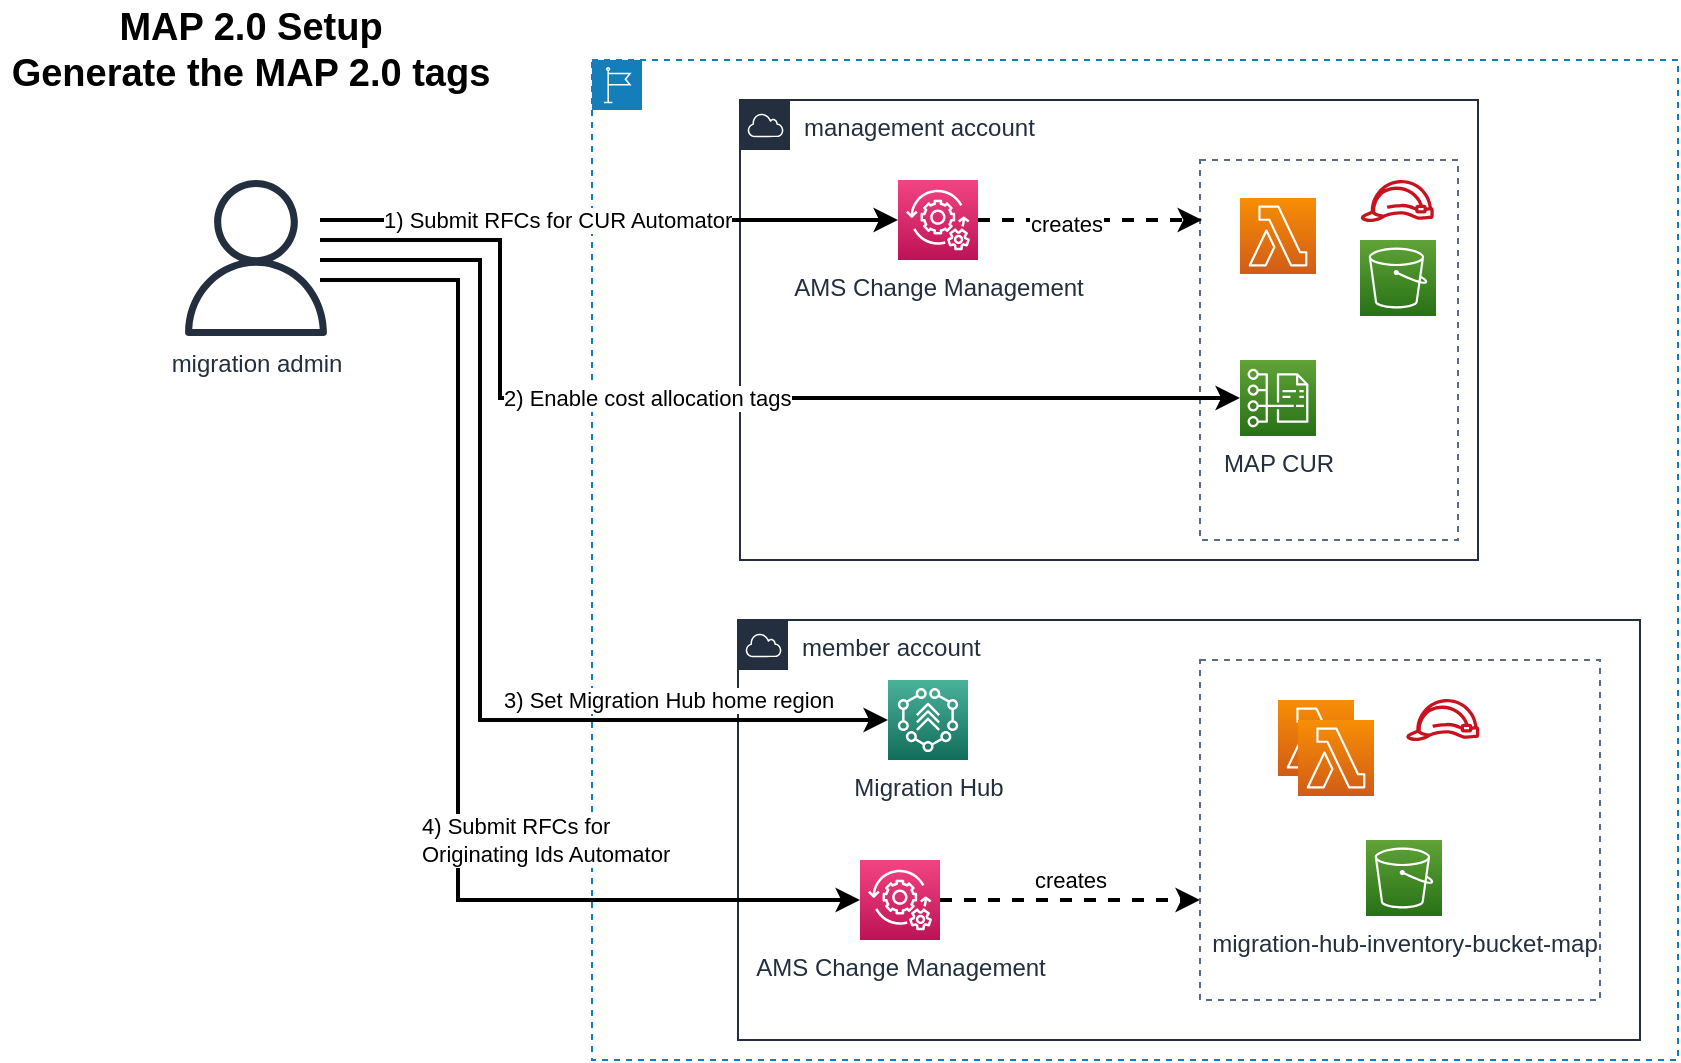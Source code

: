 <mxfile version="14.4.3" type="device" pages="5"><diagram id="8i9n-Lov4GMJ4i5Fv_P0" name="Setup CUR Automator and Originating IDs Automator"><mxGraphModel dx="1796" dy="680" grid="1" gridSize="10" guides="1" tooltips="1" connect="1" arrows="1" fold="1" page="1" pageScale="1" pageWidth="850" pageHeight="1100" math="0" shadow="0"><root><mxCell id="LMAVZqenOeCHkT2CadjI-0"/><mxCell id="LMAVZqenOeCHkT2CadjI-1" parent="LMAVZqenOeCHkT2CadjI-0"/><mxCell id="i_3H4sjWTxY-YbIcFMHV-0" value="" style="points=[[0,0],[0.25,0],[0.5,0],[0.75,0],[1,0],[1,0.25],[1,0.5],[1,0.75],[1,1],[0.75,1],[0.5,1],[0.25,1],[0,1],[0,0.75],[0,0.5],[0,0.25]];outlineConnect=0;gradientColor=none;html=1;whiteSpace=wrap;fontSize=12;fontStyle=0;shape=mxgraph.aws4.group;grIcon=mxgraph.aws4.group_region;strokeColor=#147EBA;fillColor=none;verticalAlign=top;align=left;spacingLeft=30;fontColor=#147EBA;dashed=1;" parent="LMAVZqenOeCHkT2CadjI-1" vertex="1"><mxGeometry x="277" y="60" width="543" height="500" as="geometry"/></mxCell><mxCell id="i_3H4sjWTxY-YbIcFMHV-5" value="management account" style="points=[[0,0],[0.25,0],[0.5,0],[0.75,0],[1,0],[1,0.25],[1,0.5],[1,0.75],[1,1],[0.75,1],[0.5,1],[0.25,1],[0,1],[0,0.75],[0,0.5],[0,0.25]];outlineConnect=0;gradientColor=none;html=1;whiteSpace=wrap;fontSize=12;fontStyle=0;shape=mxgraph.aws4.group;grIcon=mxgraph.aws4.group_aws_cloud;strokeColor=#232F3E;fillColor=none;verticalAlign=top;align=left;spacingLeft=30;fontColor=#232F3E;dashed=0;" parent="LMAVZqenOeCHkT2CadjI-1" vertex="1"><mxGeometry x="351" y="80" width="369" height="230" as="geometry"/></mxCell><mxCell id="i_3H4sjWTxY-YbIcFMHV-29" value="" style="fillColor=none;strokeColor=#5A6C86;dashed=1;verticalAlign=top;fontStyle=0;fontColor=#5A6C86;" parent="LMAVZqenOeCHkT2CadjI-1" vertex="1"><mxGeometry x="581" y="110" width="129" height="190" as="geometry"/></mxCell><mxCell id="i_3H4sjWTxY-YbIcFMHV-1" value="member account" style="points=[[0,0],[0.25,0],[0.5,0],[0.75,0],[1,0],[1,0.25],[1,0.5],[1,0.75],[1,1],[0.75,1],[0.5,1],[0.25,1],[0,1],[0,0.75],[0,0.5],[0,0.25]];outlineConnect=0;gradientColor=none;html=1;whiteSpace=wrap;fontSize=12;fontStyle=0;shape=mxgraph.aws4.group;grIcon=mxgraph.aws4.group_aws_cloud;strokeColor=#232F3E;fillColor=none;verticalAlign=top;align=left;spacingLeft=30;fontColor=#232F3E;dashed=0;" parent="LMAVZqenOeCHkT2CadjI-1" vertex="1"><mxGeometry x="350" y="340" width="451" height="210" as="geometry"/></mxCell><mxCell id="i_3H4sjWTxY-YbIcFMHV-6" style="edgeStyle=orthogonalEdgeStyle;rounded=0;jumpStyle=arc;orthogonalLoop=1;jettySize=auto;html=1;startArrow=none;startFill=0;endArrow=classic;endFill=1;strokeWidth=2;" parent="LMAVZqenOeCHkT2CadjI-1" target="i_3H4sjWTxY-YbIcFMHV-26" edge="1"><mxGeometry relative="1" as="geometry"><Array as="points"><mxPoint x="201" y="140"/><mxPoint x="201" y="140"/></Array><mxPoint x="141" y="140" as="sourcePoint"/></mxGeometry></mxCell><mxCell id="i_3H4sjWTxY-YbIcFMHV-7" value="1) Submit RFCs for CUR Automator" style="edgeLabel;html=1;align=left;verticalAlign=middle;resizable=0;points=[];" parent="i_3H4sjWTxY-YbIcFMHV-6" vertex="1" connectable="0"><mxGeometry x="-0.191" y="3" relative="1" as="geometry"><mxPoint x="-87" y="3" as="offset"/></mxGeometry></mxCell><mxCell id="i_3H4sjWTxY-YbIcFMHV-11" value="" style="outlineConnect=0;fontColor=#232F3E;gradientColor=#60A337;gradientDirection=north;fillColor=#277116;strokeColor=#ffffff;dashed=0;verticalLabelPosition=bottom;verticalAlign=top;align=center;html=1;fontSize=12;fontStyle=0;aspect=fixed;shape=mxgraph.aws4.resourceIcon;resIcon=mxgraph.aws4.s3;" parent="LMAVZqenOeCHkT2CadjI-1" vertex="1"><mxGeometry x="661" y="150" width="38" height="38" as="geometry"/></mxCell><mxCell id="i_3H4sjWTxY-YbIcFMHV-12" style="edgeStyle=orthogonalEdgeStyle;rounded=0;orthogonalLoop=1;jettySize=auto;html=1;dashed=1;fontSize=11;strokeWidth=2;" parent="LMAVZqenOeCHkT2CadjI-1" source="i_3H4sjWTxY-YbIcFMHV-14" target="i_3H4sjWTxY-YbIcFMHV-38" edge="1"><mxGeometry relative="1" as="geometry"><mxPoint x="571" y="390" as="targetPoint"/><Array as="points"><mxPoint x="510" y="480"/><mxPoint x="510" y="480"/></Array></mxGeometry></mxCell><mxCell id="i_3H4sjWTxY-YbIcFMHV-13" value="creates" style="edgeLabel;html=1;align=center;verticalAlign=middle;resizable=0;points=[];fontSize=11;" parent="i_3H4sjWTxY-YbIcFMHV-12" vertex="1" connectable="0"><mxGeometry x="-0.329" y="1" relative="1" as="geometry"><mxPoint x="21" y="-9" as="offset"/></mxGeometry></mxCell><mxCell id="i_3H4sjWTxY-YbIcFMHV-14" value="AMS Change Management" style="outlineConnect=0;fontColor=#232F3E;gradientColor=#F34482;gradientDirection=north;fillColor=#BC1356;strokeColor=#ffffff;dashed=0;verticalLabelPosition=bottom;verticalAlign=top;align=center;html=1;fontSize=12;fontStyle=0;aspect=fixed;shape=mxgraph.aws4.resourceIcon;resIcon=mxgraph.aws4.managed_services;" parent="LMAVZqenOeCHkT2CadjI-1" vertex="1"><mxGeometry x="411" y="460" width="40" height="40" as="geometry"/></mxCell><mxCell id="i_3H4sjWTxY-YbIcFMHV-22" style="edgeStyle=orthogonalEdgeStyle;rounded=0;jumpStyle=arc;orthogonalLoop=1;jettySize=auto;html=1;startArrow=none;startFill=0;endArrow=classic;endFill=1;strokeWidth=2;" parent="LMAVZqenOeCHkT2CadjI-1" target="i_3H4sjWTxY-YbIcFMHV-14" edge="1"><mxGeometry relative="1" as="geometry"><mxPoint x="141" y="170" as="sourcePoint"/><Array as="points"><mxPoint x="210" y="170"/><mxPoint x="210" y="480"/></Array></mxGeometry></mxCell><mxCell id="i_3H4sjWTxY-YbIcFMHV-23" value="4) Submit RFCs for&lt;br&gt;Originating Ids Automator" style="edgeLabel;html=1;align=left;verticalAlign=middle;resizable=0;points=[];fontSize=11;" parent="i_3H4sjWTxY-YbIcFMHV-22" vertex="1" connectable="0"><mxGeometry x="0.041" y="-2" relative="1" as="geometry"><mxPoint x="-18" y="47" as="offset"/></mxGeometry></mxCell><mxCell id="i_3H4sjWTxY-YbIcFMHV-25" value="MAP 2.0 Setup&lt;br&gt;Generate the MAP 2.0 tags" style="text;html=1;align=center;verticalAlign=middle;resizable=0;points=[];autosize=1;fontSize=19;fontStyle=1" parent="LMAVZqenOeCHkT2CadjI-1" vertex="1"><mxGeometry x="-19" y="30" width="250" height="50" as="geometry"/></mxCell><mxCell id="i_3H4sjWTxY-YbIcFMHV-30" style="edgeStyle=orthogonalEdgeStyle;rounded=0;orthogonalLoop=1;jettySize=auto;html=1;entryX=0.008;entryY=0.158;entryDx=0;entryDy=0;entryPerimeter=0;dashed=1;strokeWidth=2;" parent="LMAVZqenOeCHkT2CadjI-1" source="i_3H4sjWTxY-YbIcFMHV-26" target="i_3H4sjWTxY-YbIcFMHV-29" edge="1"><mxGeometry relative="1" as="geometry"/></mxCell><mxCell id="i_3H4sjWTxY-YbIcFMHV-31" value="creates" style="edgeLabel;html=1;align=center;verticalAlign=middle;resizable=0;points=[];" parent="i_3H4sjWTxY-YbIcFMHV-30" vertex="1" connectable="0"><mxGeometry x="-0.213" y="-2" relative="1" as="geometry"><mxPoint as="offset"/></mxGeometry></mxCell><mxCell id="i_3H4sjWTxY-YbIcFMHV-26" value="AMS Change Management" style="outlineConnect=0;fontColor=#232F3E;gradientColor=#F34482;gradientDirection=north;fillColor=#BC1356;strokeColor=#ffffff;dashed=0;verticalLabelPosition=bottom;verticalAlign=top;align=center;html=1;fontSize=12;fontStyle=0;aspect=fixed;shape=mxgraph.aws4.resourceIcon;resIcon=mxgraph.aws4.managed_services;" parent="LMAVZqenOeCHkT2CadjI-1" vertex="1"><mxGeometry x="430" y="120" width="40" height="40" as="geometry"/></mxCell><mxCell id="i_3H4sjWTxY-YbIcFMHV-27" value="" style="outlineConnect=0;fontColor=#232F3E;gradientColor=none;fillColor=#C7131F;strokeColor=none;dashed=0;verticalLabelPosition=bottom;verticalAlign=top;align=center;html=1;fontSize=12;fontStyle=0;aspect=fixed;pointerEvents=1;shape=mxgraph.aws4.role;" parent="LMAVZqenOeCHkT2CadjI-1" vertex="1"><mxGeometry x="661" y="120" width="37.23" height="21" as="geometry"/></mxCell><mxCell id="i_3H4sjWTxY-YbIcFMHV-28" value="" style="outlineConnect=0;fontColor=#232F3E;gradientColor=#F78E04;gradientDirection=north;fillColor=#D05C17;strokeColor=#ffffff;dashed=0;verticalLabelPosition=bottom;verticalAlign=top;align=center;html=1;fontSize=12;fontStyle=0;aspect=fixed;shape=mxgraph.aws4.resourceIcon;resIcon=mxgraph.aws4.lambda;" parent="LMAVZqenOeCHkT2CadjI-1" vertex="1"><mxGeometry x="601" y="129" width="38" height="38" as="geometry"/></mxCell><mxCell id="i_3H4sjWTxY-YbIcFMHV-32" value="MAP CUR" style="outlineConnect=0;fontColor=#232F3E;gradientColor=#60A337;gradientDirection=north;fillColor=#277116;strokeColor=#ffffff;dashed=0;verticalLabelPosition=bottom;verticalAlign=top;align=center;html=1;fontSize=12;fontStyle=0;aspect=fixed;shape=mxgraph.aws4.resourceIcon;resIcon=mxgraph.aws4.cost_and_usage_report;" parent="LMAVZqenOeCHkT2CadjI-1" vertex="1"><mxGeometry x="601" y="210" width="38" height="38" as="geometry"/></mxCell><mxCell id="i_3H4sjWTxY-YbIcFMHV-33" style="edgeStyle=orthogonalEdgeStyle;rounded=0;jumpStyle=arc;orthogonalLoop=1;jettySize=auto;html=1;startArrow=none;startFill=0;endArrow=classic;endFill=1;strokeWidth=2;" parent="LMAVZqenOeCHkT2CadjI-1" target="i_3H4sjWTxY-YbIcFMHV-32" edge="1"><mxGeometry relative="1" as="geometry"><Array as="points"><mxPoint x="231" y="150"/><mxPoint x="231" y="229"/></Array><mxPoint x="141" y="150" as="sourcePoint"/><mxPoint x="440" y="150" as="targetPoint"/></mxGeometry></mxCell><mxCell id="i_3H4sjWTxY-YbIcFMHV-34" value="2) Enable cost allocation tags" style="edgeLabel;html=1;align=left;verticalAlign=middle;resizable=0;points=[];" parent="i_3H4sjWTxY-YbIcFMHV-33" vertex="1" connectable="0"><mxGeometry x="-0.191" y="3" relative="1" as="geometry"><mxPoint x="-49" y="3" as="offset"/></mxGeometry></mxCell><mxCell id="i_3H4sjWTxY-YbIcFMHV-35" value="Migration Hub" style="outlineConnect=0;fontColor=#232F3E;gradientColor=#4AB29A;gradientDirection=north;fillColor=#116D5B;strokeColor=#ffffff;dashed=0;verticalLabelPosition=bottom;verticalAlign=top;align=center;html=1;fontSize=12;fontStyle=0;aspect=fixed;shape=mxgraph.aws4.resourceIcon;resIcon=mxgraph.aws4.migration_hub;" parent="LMAVZqenOeCHkT2CadjI-1" vertex="1"><mxGeometry x="425" y="370" width="40" height="40" as="geometry"/></mxCell><mxCell id="i_3H4sjWTxY-YbIcFMHV-36" style="edgeStyle=orthogonalEdgeStyle;rounded=0;jumpStyle=arc;orthogonalLoop=1;jettySize=auto;html=1;startArrow=none;startFill=0;endArrow=classic;endFill=1;strokeWidth=2;" parent="LMAVZqenOeCHkT2CadjI-1" target="i_3H4sjWTxY-YbIcFMHV-35" edge="1"><mxGeometry relative="1" as="geometry"><Array as="points"><mxPoint x="221" y="160"/><mxPoint x="221" y="390"/></Array><mxPoint x="141" y="160" as="sourcePoint"/><mxPoint x="611" y="239" as="targetPoint"/></mxGeometry></mxCell><mxCell id="i_3H4sjWTxY-YbIcFMHV-37" value="3) Set Migration Hub home region" style="edgeLabel;html=1;align=left;verticalAlign=middle;resizable=0;points=[];" parent="i_3H4sjWTxY-YbIcFMHV-36" vertex="1" connectable="0"><mxGeometry x="-0.191" y="3" relative="1" as="geometry"><mxPoint x="7" y="92" as="offset"/></mxGeometry></mxCell><mxCell id="i_3H4sjWTxY-YbIcFMHV-38" value="" style="fillColor=none;strokeColor=#5A6C86;dashed=1;verticalAlign=top;fontStyle=0;fontColor=#5A6C86;" parent="LMAVZqenOeCHkT2CadjI-1" vertex="1"><mxGeometry x="581" y="360" width="200" height="170" as="geometry"/></mxCell><mxCell id="i_3H4sjWTxY-YbIcFMHV-39" value="" style="outlineConnect=0;fontColor=#232F3E;gradientColor=none;fillColor=#C7131F;strokeColor=none;dashed=0;verticalLabelPosition=bottom;verticalAlign=top;align=center;html=1;fontSize=12;fontStyle=0;aspect=fixed;pointerEvents=1;shape=mxgraph.aws4.role;" parent="LMAVZqenOeCHkT2CadjI-1" vertex="1"><mxGeometry x="683.77" y="379.5" width="37.23" height="21" as="geometry"/></mxCell><mxCell id="i_3H4sjWTxY-YbIcFMHV-2" value="migration-hub-inventory-bucket-map" style="outlineConnect=0;fontColor=#232F3E;gradientColor=#60A337;gradientDirection=north;fillColor=#277116;strokeColor=#ffffff;dashed=0;verticalLabelPosition=bottom;verticalAlign=top;align=center;html=1;fontSize=12;fontStyle=0;aspect=fixed;shape=mxgraph.aws4.resourceIcon;resIcon=mxgraph.aws4.s3;" parent="LMAVZqenOeCHkT2CadjI-1" vertex="1"><mxGeometry x="664" y="450" width="38" height="38" as="geometry"/></mxCell><mxCell id="i_3H4sjWTxY-YbIcFMHV-41" value="" style="outlineConnect=0;fontColor=#232F3E;gradientColor=#F78E04;gradientDirection=north;fillColor=#D05C17;strokeColor=#ffffff;dashed=0;verticalLabelPosition=bottom;verticalAlign=top;align=center;html=1;fontSize=12;fontStyle=0;aspect=fixed;shape=mxgraph.aws4.resourceIcon;resIcon=mxgraph.aws4.lambda;" parent="LMAVZqenOeCHkT2CadjI-1" vertex="1"><mxGeometry x="620" y="380" width="38" height="38" as="geometry"/></mxCell><mxCell id="i_3H4sjWTxY-YbIcFMHV-42" value="" style="outlineConnect=0;fontColor=#232F3E;gradientColor=#F78E04;gradientDirection=north;fillColor=#D05C17;strokeColor=#ffffff;dashed=0;verticalLabelPosition=bottom;verticalAlign=top;align=center;html=1;fontSize=12;fontStyle=0;aspect=fixed;shape=mxgraph.aws4.resourceIcon;resIcon=mxgraph.aws4.lambda;" parent="LMAVZqenOeCHkT2CadjI-1" vertex="1"><mxGeometry x="630" y="390" width="38" height="38" as="geometry"/></mxCell><mxCell id="6Jb3_XdPhJJRABhLxQfu-0" value="migration admin" style="outlineConnect=0;fontColor=#232F3E;gradientColor=none;fillColor=#232F3E;strokeColor=none;dashed=0;verticalLabelPosition=bottom;verticalAlign=top;align=center;html=1;fontSize=12;fontStyle=0;aspect=fixed;pointerEvents=1;shape=mxgraph.aws4.user;" parent="LMAVZqenOeCHkT2CadjI-1" vertex="1"><mxGeometry x="70" y="120" width="78" height="78" as="geometry"/></mxCell></root></mxGraphModel></diagram><diagram name="Setup Tag Automator" id="jusxrCt5TCwnPJYXGvL5"><mxGraphModel dx="1796" dy="680" grid="1" gridSize="10" guides="1" tooltips="1" connect="1" arrows="1" fold="1" page="1" pageScale="1" pageWidth="850" pageHeight="1100" math="0" shadow="0"><root><mxCell id="WtmrxeFZ4VDZhgMuON1--0"/><mxCell id="WtmrxeFZ4VDZhgMuON1--1" parent="WtmrxeFZ4VDZhgMuON1--0"/><mxCell id="WtmrxeFZ4VDZhgMuON1--2" value="" style="points=[[0,0],[0.25,0],[0.5,0],[0.75,0],[1,0],[1,0.25],[1,0.5],[1,0.75],[1,1],[0.75,1],[0.5,1],[0.25,1],[0,1],[0,0.75],[0,0.5],[0,0.25]];outlineConnect=0;gradientColor=none;html=1;whiteSpace=wrap;fontSize=12;fontStyle=0;shape=mxgraph.aws4.group;grIcon=mxgraph.aws4.group_region;strokeColor=#147EBA;fillColor=none;verticalAlign=top;align=left;spacingLeft=30;fontColor=#147EBA;dashed=1;" parent="WtmrxeFZ4VDZhgMuON1--1" vertex="1"><mxGeometry x="277" y="60" width="543" height="500" as="geometry"/></mxCell><mxCell id="WtmrxeFZ4VDZhgMuON1--3" value="management account" style="points=[[0,0],[0.25,0],[0.5,0],[0.75,0],[1,0],[1,0.25],[1,0.5],[1,0.75],[1,1],[0.75,1],[0.5,1],[0.25,1],[0,1],[0,0.75],[0,0.5],[0,0.25]];outlineConnect=0;gradientColor=none;html=1;whiteSpace=wrap;fontSize=12;fontStyle=0;shape=mxgraph.aws4.group;grIcon=mxgraph.aws4.group_aws_cloud;strokeColor=#232F3E;fillColor=none;verticalAlign=top;align=left;spacingLeft=30;fontColor=#232F3E;dashed=0;" parent="WtmrxeFZ4VDZhgMuON1--1" vertex="1"><mxGeometry x="351" y="80" width="369" height="160" as="geometry"/></mxCell><mxCell id="WtmrxeFZ4VDZhgMuON1--5" value="member account" style="points=[[0,0],[0.25,0],[0.5,0],[0.75,0],[1,0],[1,0.25],[1,0.5],[1,0.75],[1,1],[0.75,1],[0.5,1],[0.25,1],[0,1],[0,0.75],[0,0.5],[0,0.25]];outlineConnect=0;gradientColor=none;html=1;whiteSpace=wrap;fontSize=12;fontStyle=0;shape=mxgraph.aws4.group;grIcon=mxgraph.aws4.group_aws_cloud;strokeColor=#232F3E;fillColor=none;verticalAlign=top;align=left;spacingLeft=30;fontColor=#232F3E;dashed=0;" parent="WtmrxeFZ4VDZhgMuON1--1" vertex="1"><mxGeometry x="351" y="270" width="451" height="210" as="geometry"/></mxCell><mxCell id="WtmrxeFZ4VDZhgMuON1--10" style="edgeStyle=orthogonalEdgeStyle;rounded=0;orthogonalLoop=1;jettySize=auto;html=1;dashed=1;fontSize=11;strokeWidth=2;" parent="WtmrxeFZ4VDZhgMuON1--1" source="WtmrxeFZ4VDZhgMuON1--12" target="WtmrxeFZ4VDZhgMuON1--27" edge="1"><mxGeometry relative="1" as="geometry"><mxPoint x="572" y="320" as="targetPoint"/><Array as="points"><mxPoint x="562" y="320"/><mxPoint x="562" y="320"/></Array></mxGeometry></mxCell><mxCell id="WtmrxeFZ4VDZhgMuON1--11" value="creates" style="edgeLabel;html=1;align=center;verticalAlign=middle;resizable=0;points=[];fontSize=11;" parent="WtmrxeFZ4VDZhgMuON1--10" vertex="1" connectable="0"><mxGeometry x="-0.329" y="1" relative="1" as="geometry"><mxPoint x="21" y="-9" as="offset"/></mxGeometry></mxCell><mxCell id="WtmrxeFZ4VDZhgMuON1--12" value="AMS Change Management" style="outlineConnect=0;fontColor=#232F3E;gradientColor=#F34482;gradientDirection=north;fillColor=#BC1356;strokeColor=#ffffff;dashed=0;verticalLabelPosition=bottom;verticalAlign=top;align=center;html=1;fontSize=12;fontStyle=0;aspect=fixed;shape=mxgraph.aws4.resourceIcon;resIcon=mxgraph.aws4.managed_services;" parent="WtmrxeFZ4VDZhgMuON1--1" vertex="1"><mxGeometry x="412" y="300" width="40" height="40" as="geometry"/></mxCell><mxCell id="WtmrxeFZ4VDZhgMuON1--13" style="edgeStyle=orthogonalEdgeStyle;rounded=0;jumpStyle=arc;orthogonalLoop=1;jettySize=auto;html=1;startArrow=none;startFill=0;endArrow=classic;endFill=1;strokeWidth=2;" parent="WtmrxeFZ4VDZhgMuON1--1" target="WtmrxeFZ4VDZhgMuON1--12" edge="1"><mxGeometry relative="1" as="geometry"><mxPoint x="141" y="158" as="sourcePoint"/><Array as="points"><mxPoint x="210" y="158"/><mxPoint x="210" y="320"/></Array></mxGeometry></mxCell><mxCell id="WtmrxeFZ4VDZhgMuON1--14" value="1) Submit RFCs to create&lt;br&gt;bucket and set a &lt;br&gt;ucket policy" style="edgeLabel;html=1;align=left;verticalAlign=middle;resizable=0;points=[];fontSize=11;" parent="WtmrxeFZ4VDZhgMuON1--13" vertex="1" connectable="0"><mxGeometry x="0.041" y="-2" relative="1" as="geometry"><mxPoint x="-8" y="34" as="offset"/></mxGeometry></mxCell><mxCell id="WtmrxeFZ4VDZhgMuON1--22" style="edgeStyle=orthogonalEdgeStyle;rounded=0;jumpStyle=arc;orthogonalLoop=1;jettySize=auto;html=1;startArrow=none;startFill=0;endArrow=classic;endFill=1;strokeWidth=2;dashed=1;" parent="WtmrxeFZ4VDZhgMuON1--1" source="2tcIi_GDulUnzbLRPbKz-1" target="2tcIi_GDulUnzbLRPbKz-0" edge="1"><mxGeometry relative="1" as="geometry"><mxPoint x="151" y="150" as="sourcePoint"/><mxPoint x="601" y="229" as="targetPoint"/></mxGeometry></mxCell><mxCell id="WtmrxeFZ4VDZhgMuON1--23" value="AMS Ops Creates" style="edgeLabel;html=1;align=left;verticalAlign=middle;resizable=0;points=[];" parent="WtmrxeFZ4VDZhgMuON1--22" vertex="1" connectable="0"><mxGeometry x="-0.191" y="3" relative="1" as="geometry"><mxPoint x="-30" y="-7" as="offset"/></mxGeometry></mxCell><mxCell id="WtmrxeFZ4VDZhgMuON1--24" value="Migration Hub" style="outlineConnect=0;fontColor=#232F3E;gradientColor=#4AB29A;gradientDirection=north;fillColor=#116D5B;strokeColor=#ffffff;dashed=0;verticalLabelPosition=bottom;verticalAlign=top;align=center;html=1;fontSize=12;fontStyle=0;aspect=fixed;shape=mxgraph.aws4.resourceIcon;resIcon=mxgraph.aws4.migration_hub;" parent="WtmrxeFZ4VDZhgMuON1--1" vertex="1"><mxGeometry x="412" y="410" width="40" height="40" as="geometry"/></mxCell><mxCell id="WtmrxeFZ4VDZhgMuON1--25" style="edgeStyle=orthogonalEdgeStyle;rounded=0;jumpStyle=arc;orthogonalLoop=1;jettySize=auto;html=1;startArrow=none;startFill=0;endArrow=classic;endFill=1;strokeWidth=2;" parent="WtmrxeFZ4VDZhgMuON1--1" target="WtmrxeFZ4VDZhgMuON1--29" edge="1"><mxGeometry relative="1" as="geometry"><Array as="points"><mxPoint x="190" y="170"/><mxPoint x="190" y="399"/></Array><mxPoint x="141" y="170" as="sourcePoint"/><mxPoint x="611" y="239" as="targetPoint"/></mxGeometry></mxCell><mxCell id="WtmrxeFZ4VDZhgMuON1--26" value="2) Upload the MapTaggingAutomator.zip" style="edgeLabel;html=1;align=left;verticalAlign=middle;resizable=0;points=[];" parent="WtmrxeFZ4VDZhgMuON1--25" vertex="1" connectable="0"><mxGeometry x="-0.191" y="3" relative="1" as="geometry"><mxPoint x="-13" y="13" as="offset"/></mxGeometry></mxCell><mxCell id="WtmrxeFZ4VDZhgMuON1--27" value="" style="fillColor=none;strokeColor=#5A6C86;dashed=1;verticalAlign=top;fontStyle=0;fontColor=#5A6C86;" parent="WtmrxeFZ4VDZhgMuON1--1" vertex="1"><mxGeometry x="582" y="290" width="200" height="170" as="geometry"/></mxCell><mxCell id="WtmrxeFZ4VDZhgMuON1--28" value="" style="outlineConnect=0;fontColor=#232F3E;gradientColor=none;fillColor=#C7131F;strokeColor=none;dashed=0;verticalLabelPosition=bottom;verticalAlign=top;align=center;html=1;fontSize=12;fontStyle=0;aspect=fixed;pointerEvents=1;shape=mxgraph.aws4.role;" parent="WtmrxeFZ4VDZhgMuON1--1" vertex="1"><mxGeometry x="684.77" y="309.5" width="37.23" height="21" as="geometry"/></mxCell><mxCell id="WtmrxeFZ4VDZhgMuON1--29" value="map-tagging-automator-sourcecode" style="outlineConnect=0;fontColor=#232F3E;gradientColor=#60A337;gradientDirection=north;fillColor=#277116;strokeColor=#ffffff;dashed=0;verticalLabelPosition=bottom;verticalAlign=top;align=center;html=1;fontSize=12;fontStyle=0;aspect=fixed;shape=mxgraph.aws4.resourceIcon;resIcon=mxgraph.aws4.s3;" parent="WtmrxeFZ4VDZhgMuON1--1" vertex="1"><mxGeometry x="665" y="380" width="38" height="38" as="geometry"/></mxCell><mxCell id="WtmrxeFZ4VDZhgMuON1--30" value="" style="outlineConnect=0;fontColor=#232F3E;gradientColor=#F78E04;gradientDirection=north;fillColor=#D05C17;strokeColor=#ffffff;dashed=0;verticalLabelPosition=bottom;verticalAlign=top;align=center;html=1;fontSize=12;fontStyle=0;aspect=fixed;shape=mxgraph.aws4.resourceIcon;resIcon=mxgraph.aws4.lambda;" parent="WtmrxeFZ4VDZhgMuON1--1" vertex="1"><mxGeometry x="621" y="310" width="38" height="38" as="geometry"/></mxCell><mxCell id="WtmrxeFZ4VDZhgMuON1--31" value="" style="outlineConnect=0;fontColor=#232F3E;gradientColor=#F78E04;gradientDirection=north;fillColor=#D05C17;strokeColor=#ffffff;dashed=0;verticalLabelPosition=bottom;verticalAlign=top;align=center;html=1;fontSize=12;fontStyle=0;aspect=fixed;shape=mxgraph.aws4.resourceIcon;resIcon=mxgraph.aws4.lambda;" parent="WtmrxeFZ4VDZhgMuON1--1" vertex="1"><mxGeometry x="631" y="320" width="38" height="38" as="geometry"/></mxCell><mxCell id="cqU3pB-G_BUTODCI4Cv5-0" value="MAP 2.0 Setup&lt;br&gt;Automatically apply the MAP 2.0 tags" style="text;html=1;align=center;verticalAlign=middle;resizable=0;points=[];autosize=1;fontSize=19;fontStyle=1" parent="WtmrxeFZ4VDZhgMuON1--1" vertex="1"><mxGeometry x="-69" y="30" width="350" height="50" as="geometry"/></mxCell><mxCell id="2tcIi_GDulUnzbLRPbKz-0" value="Tagging Automator&lt;br&gt;StackSet" style="outlineConnect=0;fontColor=#232F3E;gradientColor=none;fillColor=#BC1356;strokeColor=none;dashed=0;verticalLabelPosition=bottom;verticalAlign=top;align=center;html=1;fontSize=12;fontStyle=0;aspect=fixed;pointerEvents=1;shape=mxgraph.aws4.stack;" parent="WtmrxeFZ4VDZhgMuON1--1" vertex="1"><mxGeometry x="620" y="130" width="38" height="37.02" as="geometry"/></mxCell><mxCell id="2tcIi_GDulUnzbLRPbKz-1" value="AMS Change Management" style="outlineConnect=0;fontColor=#232F3E;gradientColor=#F34482;gradientDirection=north;fillColor=#BC1356;strokeColor=#ffffff;dashed=0;verticalLabelPosition=bottom;verticalAlign=top;align=center;html=1;fontSize=12;fontStyle=0;aspect=fixed;shape=mxgraph.aws4.resourceIcon;resIcon=mxgraph.aws4.managed_services;" parent="WtmrxeFZ4VDZhgMuON1--1" vertex="1"><mxGeometry x="411" y="128" width="40" height="40" as="geometry"/></mxCell><mxCell id="2tcIi_GDulUnzbLRPbKz-2" style="edgeStyle=orthogonalEdgeStyle;rounded=0;jumpStyle=arc;orthogonalLoop=1;jettySize=auto;html=1;startArrow=none;startFill=0;endArrow=classic;endFill=1;strokeWidth=2;" parent="WtmrxeFZ4VDZhgMuON1--1" target="2tcIi_GDulUnzbLRPbKz-1" edge="1"><mxGeometry relative="1" as="geometry"><Array as="points"><mxPoint x="200" y="148"/><mxPoint x="200" y="148"/></Array><mxPoint x="141" y="148" as="sourcePoint"/><mxPoint x="620.122" y="150" as="targetPoint"/></mxGeometry></mxCell><mxCell id="2tcIi_GDulUnzbLRPbKz-3" value="3) Create StackSet" style="edgeLabel;html=1;align=left;verticalAlign=middle;resizable=0;points=[];" parent="2tcIi_GDulUnzbLRPbKz-2" vertex="1" connectable="0"><mxGeometry x="-0.191" y="3" relative="1" as="geometry"><mxPoint x="-30" y="3" as="offset"/></mxGeometry></mxCell><mxCell id="rxKwzVfep2bWpIrdkh-o-0" value="migration admin" style="outlineConnect=0;fontColor=#232F3E;gradientColor=none;fillColor=#232F3E;strokeColor=none;dashed=0;verticalLabelPosition=bottom;verticalAlign=top;align=center;html=1;fontSize=12;fontStyle=0;aspect=fixed;pointerEvents=1;shape=mxgraph.aws4.user;" parent="WtmrxeFZ4VDZhgMuON1--1" vertex="1"><mxGeometry x="70" y="120" width="78" height="78" as="geometry"/></mxCell></root></mxGraphModel></diagram><diagram name="Originating IDs Automator - User Workflow" id="JjHKmt7cPuFKzHb-Tgar"><mxGraphModel dx="1796" dy="680" grid="1" gridSize="10" guides="1" tooltips="1" connect="1" arrows="1" fold="1" page="1" pageScale="1" pageWidth="850" pageHeight="1100" math="0" shadow="0"><root><mxCell id="zlY_lC2NjVpCl5eO0ivj-0"/><mxCell id="zlY_lC2NjVpCl5eO0ivj-1" parent="zlY_lC2NjVpCl5eO0ivj-0"/><mxCell id="zlY_lC2NjVpCl5eO0ivj-3" value="" style="points=[[0,0],[0.25,0],[0.5,0],[0.75,0],[1,0],[1,0.25],[1,0.5],[1,0.75],[1,1],[0.75,1],[0.5,1],[0.25,1],[0,1],[0,0.75],[0,0.5],[0,0.25]];outlineConnect=0;gradientColor=none;html=1;whiteSpace=wrap;fontSize=12;fontStyle=0;shape=mxgraph.aws4.group;grIcon=mxgraph.aws4.group_region;strokeColor=#147EBA;fillColor=none;verticalAlign=top;align=left;spacingLeft=30;fontColor=#147EBA;dashed=1;" parent="zlY_lC2NjVpCl5eO0ivj-1" vertex="1"><mxGeometry x="56" y="270" width="474" height="460" as="geometry"/></mxCell><mxCell id="zlY_lC2NjVpCl5eO0ivj-5" value="member account A" style="points=[[0,0],[0.25,0],[0.5,0],[0.75,0],[1,0],[1,0.25],[1,0.5],[1,0.75],[1,1],[0.75,1],[0.5,1],[0.25,1],[0,1],[0,0.75],[0,0.5],[0,0.25]];outlineConnect=0;gradientColor=none;html=1;whiteSpace=wrap;fontSize=12;fontStyle=0;shape=mxgraph.aws4.group;grIcon=mxgraph.aws4.group_aws_cloud;strokeColor=#232F3E;fillColor=none;verticalAlign=top;align=left;spacingLeft=30;fontColor=#232F3E;dashed=0;" parent="zlY_lC2NjVpCl5eO0ivj-1" vertex="1"><mxGeometry x="130" y="290" width="370" height="210" as="geometry"/></mxCell><mxCell id="zlY_lC2NjVpCl5eO0ivj-6" value="migration-hub-inventory-bucket-map" style="outlineConnect=0;fontColor=#232F3E;gradientColor=#60A337;gradientDirection=north;fillColor=#277116;strokeColor=#ffffff;dashed=0;verticalLabelPosition=bottom;verticalAlign=top;align=center;html=1;fontSize=12;fontStyle=0;aspect=fixed;shape=mxgraph.aws4.resourceIcon;resIcon=mxgraph.aws4.s3;" parent="zlY_lC2NjVpCl5eO0ivj-1" vertex="1"><mxGeometry x="350" y="314" width="38" height="38" as="geometry"/></mxCell><mxCell id="zlY_lC2NjVpCl5eO0ivj-9" value="" style="outlineConnect=0;fontColor=#232F3E;gradientColor=#F34482;gradientDirection=north;fillColor=#BC1356;strokeColor=#ffffff;dashed=0;verticalLabelPosition=bottom;verticalAlign=top;align=center;html=1;fontSize=12;fontStyle=0;aspect=fixed;shape=mxgraph.aws4.resourceIcon;resIcon=mxgraph.aws4.cloudformation;" parent="zlY_lC2NjVpCl5eO0ivj-1" vertex="1"><mxGeometry x="400" y="410" width="44" height="44" as="geometry"/></mxCell><mxCell id="zlY_lC2NjVpCl5eO0ivj-11" value="CloudFormation Stacks" style="outlineConnect=0;fontColor=#232F3E;gradientColor=#F34482;gradientDirection=north;fillColor=#BC1356;strokeColor=#ffffff;dashed=0;verticalLabelPosition=bottom;verticalAlign=top;align=center;html=1;fontSize=12;fontStyle=0;aspect=fixed;shape=mxgraph.aws4.resourceIcon;resIcon=mxgraph.aws4.cloudformation;" parent="zlY_lC2NjVpCl5eO0ivj-1" vertex="1"><mxGeometry x="412" y="424" width="40" height="40" as="geometry"/></mxCell><mxCell id="zlY_lC2NjVpCl5eO0ivj-18" style="edgeStyle=orthogonalEdgeStyle;rounded=0;jumpStyle=arc;orthogonalLoop=1;jettySize=auto;html=1;startArrow=none;startFill=0;endArrow=classic;endFill=1;strokeWidth=2;" parent="zlY_lC2NjVpCl5eO0ivj-1" source="zlY_lC2NjVpCl5eO0ivj-51" target="zlY_lC2NjVpCl5eO0ivj-6" edge="1"><mxGeometry relative="1" as="geometry"><Array as="points"><mxPoint x="-10" y="440"/><mxPoint x="-10" y="340"/></Array><mxPoint x="935" y="829" as="sourcePoint"/></mxGeometry></mxCell><mxCell id="zlY_lC2NjVpCl5eO0ivj-19" value="1) Uploads server inventory&lt;br&gt;2) Download processed files" style="edgeLabel;html=1;align=left;verticalAlign=middle;resizable=0;points=[];" parent="zlY_lC2NjVpCl5eO0ivj-18" vertex="1" connectable="0"><mxGeometry x="-0.191" y="3" relative="1" as="geometry"><mxPoint x="-32" y="3" as="offset"/></mxGeometry></mxCell><mxCell id="cbmp8PDf3dQ7q94ljSDd-16" style="edgeStyle=orthogonalEdgeStyle;rounded=0;orthogonalLoop=1;jettySize=auto;html=1;strokeColor=#000000;strokeWidth=2;fontSize=11;" parent="zlY_lC2NjVpCl5eO0ivj-1" source="zlY_lC2NjVpCl5eO0ivj-51" target="cbmp8PDf3dQ7q94ljSDd-15" edge="1"><mxGeometry relative="1" as="geometry"/></mxCell><mxCell id="cbmp8PDf3dQ7q94ljSDd-17" value="3) Add tags to&lt;br&gt;CF template" style="edgeLabel;html=1;align=center;verticalAlign=middle;resizable=0;points=[];fontSize=11;" parent="cbmp8PDf3dQ7q94ljSDd-16" vertex="1" connectable="0"><mxGeometry x="0.159" y="-1" relative="1" as="geometry"><mxPoint x="1" y="18.5" as="offset"/></mxGeometry></mxCell><mxCell id="zlY_lC2NjVpCl5eO0ivj-51" value="Migration admin" style="shape=umlActor;verticalLabelPosition=bottom;verticalAlign=top;html=1;outlineConnect=0;labelBackgroundColor=#ffffff;" parent="zlY_lC2NjVpCl5eO0ivj-1" vertex="1"><mxGeometry x="-80" y="424" width="30" height="60" as="geometry"/></mxCell><mxCell id="cbmp8PDf3dQ7q94ljSDd-2" style="edgeStyle=orthogonalEdgeStyle;rounded=0;orthogonalLoop=1;jettySize=auto;html=1;dashed=1;fontSize=11;strokeWidth=2;" parent="zlY_lC2NjVpCl5eO0ivj-1" source="cbmp8PDf3dQ7q94ljSDd-1" target="zlY_lC2NjVpCl5eO0ivj-9" edge="1"><mxGeometry relative="1" as="geometry"/></mxCell><mxCell id="cbmp8PDf3dQ7q94ljSDd-3" value="Creates" style="edgeLabel;html=1;align=center;verticalAlign=middle;resizable=0;points=[];fontSize=11;" parent="cbmp8PDf3dQ7q94ljSDd-2" vertex="1" connectable="0"><mxGeometry x="-0.329" y="1" relative="1" as="geometry"><mxPoint x="21" y="-9" as="offset"/></mxGeometry></mxCell><mxCell id="cbmp8PDf3dQ7q94ljSDd-1" value="AMS Change Management" style="outlineConnect=0;fontColor=#232F3E;gradientColor=#F34482;gradientDirection=north;fillColor=#BC1356;strokeColor=#ffffff;dashed=0;verticalLabelPosition=bottom;verticalAlign=top;align=center;html=1;fontSize=12;fontStyle=0;aspect=fixed;shape=mxgraph.aws4.resourceIcon;resIcon=mxgraph.aws4.managed_services;" parent="zlY_lC2NjVpCl5eO0ivj-1" vertex="1"><mxGeometry x="200" y="412" width="40" height="40" as="geometry"/></mxCell><mxCell id="cbmp8PDf3dQ7q94ljSDd-6" value="member account Z" style="points=[[0,0],[0.25,0],[0.5,0],[0.75,0],[1,0],[1,0.25],[1,0.5],[1,0.75],[1,1],[0.75,1],[0.5,1],[0.25,1],[0,1],[0,0.75],[0,0.5],[0,0.25]];outlineConnect=0;gradientColor=none;html=1;whiteSpace=wrap;fontSize=12;fontStyle=0;shape=mxgraph.aws4.group;grIcon=mxgraph.aws4.group_aws_cloud;strokeColor=#232F3E;fillColor=none;verticalAlign=top;align=left;spacingLeft=30;fontColor=#232F3E;dashed=0;" parent="zlY_lC2NjVpCl5eO0ivj-1" vertex="1"><mxGeometry x="130" y="530" width="370" height="150" as="geometry"/></mxCell><mxCell id="cbmp8PDf3dQ7q94ljSDd-8" value="" style="outlineConnect=0;fontColor=#232F3E;gradientColor=#F34482;gradientDirection=north;fillColor=#BC1356;strokeColor=#ffffff;dashed=0;verticalLabelPosition=bottom;verticalAlign=top;align=center;html=1;fontSize=12;fontStyle=0;aspect=fixed;shape=mxgraph.aws4.resourceIcon;resIcon=mxgraph.aws4.cloudformation;" parent="zlY_lC2NjVpCl5eO0ivj-1" vertex="1"><mxGeometry x="400" y="578" width="44" height="44" as="geometry"/></mxCell><mxCell id="cbmp8PDf3dQ7q94ljSDd-9" value="CloudFormation Stacks" style="outlineConnect=0;fontColor=#232F3E;gradientColor=#F34482;gradientDirection=north;fillColor=#BC1356;strokeColor=#ffffff;dashed=0;verticalLabelPosition=bottom;verticalAlign=top;align=center;html=1;fontSize=12;fontStyle=0;aspect=fixed;shape=mxgraph.aws4.resourceIcon;resIcon=mxgraph.aws4.cloudformation;" parent="zlY_lC2NjVpCl5eO0ivj-1" vertex="1"><mxGeometry x="412" y="592" width="40" height="40" as="geometry"/></mxCell><mxCell id="cbmp8PDf3dQ7q94ljSDd-10" style="edgeStyle=orthogonalEdgeStyle;rounded=0;orthogonalLoop=1;jettySize=auto;html=1;dashed=1;fontSize=11;strokeWidth=2;" parent="zlY_lC2NjVpCl5eO0ivj-1" source="cbmp8PDf3dQ7q94ljSDd-12" target="cbmp8PDf3dQ7q94ljSDd-8" edge="1"><mxGeometry relative="1" as="geometry"/></mxCell><mxCell id="cbmp8PDf3dQ7q94ljSDd-11" value="Creates" style="edgeLabel;html=1;align=center;verticalAlign=middle;resizable=0;points=[];fontSize=11;" parent="cbmp8PDf3dQ7q94ljSDd-10" vertex="1" connectable="0"><mxGeometry x="-0.329" y="1" relative="1" as="geometry"><mxPoint x="21" y="-9" as="offset"/></mxGeometry></mxCell><mxCell id="cbmp8PDf3dQ7q94ljSDd-12" value="AMS Change Management" style="outlineConnect=0;fontColor=#232F3E;gradientColor=#F34482;gradientDirection=north;fillColor=#BC1356;strokeColor=#ffffff;dashed=0;verticalLabelPosition=bottom;verticalAlign=top;align=center;html=1;fontSize=12;fontStyle=0;aspect=fixed;shape=mxgraph.aws4.resourceIcon;resIcon=mxgraph.aws4.managed_services;" parent="zlY_lC2NjVpCl5eO0ivj-1" vertex="1"><mxGeometry x="200" y="580" width="40" height="40" as="geometry"/></mxCell><mxCell id="cbmp8PDf3dQ7q94ljSDd-13" style="edgeStyle=orthogonalEdgeStyle;rounded=0;jumpStyle=arc;orthogonalLoop=1;jettySize=auto;html=1;startArrow=none;startFill=0;endArrow=classic;endFill=1;strokeWidth=2;" parent="zlY_lC2NjVpCl5eO0ivj-1" source="zlY_lC2NjVpCl5eO0ivj-51" target="cbmp8PDf3dQ7q94ljSDd-12" edge="1"><mxGeometry relative="1" as="geometry"><mxPoint x="-50" y="380" as="sourcePoint"/><mxPoint x="230" y="422" as="targetPoint"/><Array as="points"><mxPoint x="100" y="470"/><mxPoint x="100" y="600"/></Array></mxGeometry></mxCell><mxCell id="zlY_lC2NjVpCl5eO0ivj-20" style="edgeStyle=orthogonalEdgeStyle;rounded=0;jumpStyle=arc;orthogonalLoop=1;jettySize=auto;html=1;startArrow=none;startFill=0;endArrow=classic;endFill=1;strokeWidth=2;" parent="zlY_lC2NjVpCl5eO0ivj-1" source="zlY_lC2NjVpCl5eO0ivj-51" target="cbmp8PDf3dQ7q94ljSDd-1" edge="1"><mxGeometry relative="1" as="geometry"><mxPoint x="-50" y="380" as="sourcePoint"/><Array as="points"><mxPoint x="100" y="470"/><mxPoint x="100" y="432"/></Array></mxGeometry></mxCell><mxCell id="cbmp8PDf3dQ7q94ljSDd-4" value="4) Submit RFC(s)&lt;br&gt;CFN Ingest" style="edgeLabel;html=1;align=center;verticalAlign=middle;resizable=0;points=[];fontSize=11;" parent="zlY_lC2NjVpCl5eO0ivj-20" vertex="1" connectable="0"><mxGeometry x="0.041" y="-2" relative="1" as="geometry"><mxPoint x="-57" y="-2" as="offset"/></mxGeometry></mxCell><mxCell id="cbmp8PDf3dQ7q94ljSDd-15" value="" style="outlineConnect=0;fontColor=#232F3E;gradientColor=none;fillColor=#BC1356;strokeColor=none;dashed=0;verticalLabelPosition=bottom;verticalAlign=top;align=center;html=1;fontSize=12;fontStyle=0;aspect=fixed;pointerEvents=1;shape=mxgraph.aws4.template;" parent="zlY_lC2NjVpCl5eO0ivj-1" vertex="1"><mxGeometry x="-200" y="530" width="65" height="78" as="geometry"/></mxCell><mxCell id="cbmp8PDf3dQ7q94ljSDd-18" value="MAP Tag Workflow" style="text;html=1;align=center;verticalAlign=middle;resizable=0;points=[];autosize=1;fontSize=19;fontStyle=1" parent="zlY_lC2NjVpCl5eO0ivj-1" vertex="1"><mxGeometry x="-200" y="290" width="190" height="30" as="geometry"/></mxCell></root></mxGraphModel></diagram><diagram name="Tagging Automator - User Workflow" id="7cReFDGqXbCj3azv6uei"><mxGraphModel dx="2042" dy="680" grid="1" gridSize="10" guides="1" tooltips="1" connect="1" arrows="1" fold="1" page="1" pageScale="1" pageWidth="850" pageHeight="1100" math="0" shadow="0"><root><mxCell id="ICLpRAckPdKXVPniGgLJ-0"/><mxCell id="ICLpRAckPdKXVPniGgLJ-1" parent="ICLpRAckPdKXVPniGgLJ-0"/><mxCell id="ICLpRAckPdKXVPniGgLJ-2" value="" style="points=[[0,0],[0.25,0],[0.5,0],[0.75,0],[1,0],[1,0.25],[1,0.5],[1,0.75],[1,1],[0.75,1],[0.5,1],[0.25,1],[0,1],[0,0.75],[0,0.5],[0,0.25]];outlineConnect=0;gradientColor=none;html=1;whiteSpace=wrap;fontSize=12;fontStyle=0;shape=mxgraph.aws4.group;grIcon=mxgraph.aws4.group_region;strokeColor=#147EBA;fillColor=none;verticalAlign=top;align=left;spacingLeft=30;fontColor=#147EBA;dashed=1;" parent="ICLpRAckPdKXVPniGgLJ-1" vertex="1"><mxGeometry x="56" y="270" width="574" height="460" as="geometry"/></mxCell><mxCell id="ICLpRAckPdKXVPniGgLJ-3" value="member account A" style="points=[[0,0],[0.25,0],[0.5,0],[0.75,0],[1,0],[1,0.25],[1,0.5],[1,0.75],[1,1],[0.75,1],[0.5,1],[0.25,1],[0,1],[0,0.75],[0,0.5],[0,0.25]];outlineConnect=0;gradientColor=none;html=1;whiteSpace=wrap;fontSize=12;fontStyle=0;shape=mxgraph.aws4.group;grIcon=mxgraph.aws4.group_aws_cloud;strokeColor=#232F3E;fillColor=none;verticalAlign=top;align=left;spacingLeft=30;fontColor=#232F3E;dashed=0;" parent="ICLpRAckPdKXVPniGgLJ-1" vertex="1"><mxGeometry x="130" y="290" width="460" height="210" as="geometry"/></mxCell><mxCell id="ICLpRAckPdKXVPniGgLJ-4" value="migration-hub-inventory-bucket-map" style="outlineConnect=0;fontColor=#232F3E;gradientColor=#60A337;gradientDirection=north;fillColor=#277116;strokeColor=#ffffff;dashed=0;verticalLabelPosition=bottom;verticalAlign=top;align=center;html=1;fontSize=12;fontStyle=0;aspect=fixed;shape=mxgraph.aws4.resourceIcon;resIcon=mxgraph.aws4.s3;" parent="ICLpRAckPdKXVPniGgLJ-1" vertex="1"><mxGeometry x="350" y="314" width="38" height="38" as="geometry"/></mxCell><mxCell id="ICLpRAckPdKXVPniGgLJ-5" value="" style="outlineConnect=0;fontColor=#232F3E;gradientColor=#F34482;gradientDirection=north;fillColor=#BC1356;strokeColor=#ffffff;dashed=0;verticalLabelPosition=bottom;verticalAlign=top;align=center;html=1;fontSize=12;fontStyle=0;aspect=fixed;shape=mxgraph.aws4.resourceIcon;resIcon=mxgraph.aws4.cloudformation;" parent="ICLpRAckPdKXVPniGgLJ-1" vertex="1"><mxGeometry x="400" y="410" width="44" height="44" as="geometry"/></mxCell><mxCell id="ICLpRAckPdKXVPniGgLJ-6" value="CloudFormation Stacks" style="outlineConnect=0;fontColor=#232F3E;gradientColor=#F34482;gradientDirection=north;fillColor=#BC1356;strokeColor=#ffffff;dashed=0;verticalLabelPosition=bottom;verticalAlign=top;align=center;html=1;fontSize=12;fontStyle=0;aspect=fixed;shape=mxgraph.aws4.resourceIcon;resIcon=mxgraph.aws4.cloudformation;" parent="ICLpRAckPdKXVPniGgLJ-1" vertex="1"><mxGeometry x="412" y="424" width="40" height="40" as="geometry"/></mxCell><mxCell id="ICLpRAckPdKXVPniGgLJ-7" style="edgeStyle=orthogonalEdgeStyle;rounded=0;jumpStyle=arc;orthogonalLoop=1;jettySize=auto;html=1;startArrow=none;startFill=0;endArrow=classic;endFill=1;strokeWidth=2;" parent="ICLpRAckPdKXVPniGgLJ-1" source="ICLpRAckPdKXVPniGgLJ-11" target="ICLpRAckPdKXVPniGgLJ-4" edge="1"><mxGeometry relative="1" as="geometry"><Array as="points"><mxPoint x="-10" y="440"/><mxPoint x="-10" y="340"/></Array><mxPoint x="935" y="829" as="sourcePoint"/></mxGeometry></mxCell><mxCell id="ICLpRAckPdKXVPniGgLJ-8" value="1) Uploads server inventory" style="edgeLabel;html=1;align=left;verticalAlign=middle;resizable=0;points=[];" parent="ICLpRAckPdKXVPniGgLJ-7" vertex="1" connectable="0"><mxGeometry x="-0.191" y="3" relative="1" as="geometry"><mxPoint x="-32" y="3" as="offset"/></mxGeometry></mxCell><mxCell id="ICLpRAckPdKXVPniGgLJ-9" style="edgeStyle=orthogonalEdgeStyle;rounded=0;orthogonalLoop=1;jettySize=auto;html=1;strokeColor=#000000;strokeWidth=2;fontSize=11;" parent="ICLpRAckPdKXVPniGgLJ-1" source="ICLpRAckPdKXVPniGgLJ-11" target="ICLpRAckPdKXVPniGgLJ-24" edge="1"><mxGeometry relative="1" as="geometry"/></mxCell><mxCell id="ICLpRAckPdKXVPniGgLJ-10" value="2) Ensure appName&lt;br&gt;parameters are included&lt;br&gt;in CFN" style="edgeLabel;html=1;align=center;verticalAlign=middle;resizable=0;points=[];fontSize=11;" parent="ICLpRAckPdKXVPniGgLJ-9" vertex="1" connectable="0"><mxGeometry x="0.159" y="-1" relative="1" as="geometry"><mxPoint x="1" y="18.5" as="offset"/></mxGeometry></mxCell><mxCell id="ICLpRAckPdKXVPniGgLJ-11" value="Migration admin" style="shape=umlActor;verticalLabelPosition=bottom;verticalAlign=top;html=1;outlineConnect=0;labelBackgroundColor=#ffffff;" parent="ICLpRAckPdKXVPniGgLJ-1" vertex="1"><mxGeometry x="-80" y="424" width="30" height="60" as="geometry"/></mxCell><mxCell id="ICLpRAckPdKXVPniGgLJ-12" style="edgeStyle=orthogonalEdgeStyle;rounded=0;orthogonalLoop=1;jettySize=auto;html=1;dashed=1;fontSize=11;strokeWidth=2;" parent="ICLpRAckPdKXVPniGgLJ-1" source="ICLpRAckPdKXVPniGgLJ-14" target="ICLpRAckPdKXVPniGgLJ-5" edge="1"><mxGeometry relative="1" as="geometry"/></mxCell><mxCell id="ICLpRAckPdKXVPniGgLJ-13" value="Creates" style="edgeLabel;html=1;align=center;verticalAlign=middle;resizable=0;points=[];fontSize=11;" parent="ICLpRAckPdKXVPniGgLJ-12" vertex="1" connectable="0"><mxGeometry x="-0.329" y="1" relative="1" as="geometry"><mxPoint x="21" y="-9" as="offset"/></mxGeometry></mxCell><mxCell id="ICLpRAckPdKXVPniGgLJ-14" value="AMS Change Management" style="outlineConnect=0;fontColor=#232F3E;gradientColor=#F34482;gradientDirection=north;fillColor=#BC1356;strokeColor=#ffffff;dashed=0;verticalLabelPosition=bottom;verticalAlign=top;align=center;html=1;fontSize=12;fontStyle=0;aspect=fixed;shape=mxgraph.aws4.resourceIcon;resIcon=mxgraph.aws4.managed_services;" parent="ICLpRAckPdKXVPniGgLJ-1" vertex="1"><mxGeometry x="200" y="412" width="40" height="40" as="geometry"/></mxCell><mxCell id="ICLpRAckPdKXVPniGgLJ-15" value="member account Z" style="points=[[0,0],[0.25,0],[0.5,0],[0.75,0],[1,0],[1,0.25],[1,0.5],[1,0.75],[1,1],[0.75,1],[0.5,1],[0.25,1],[0,1],[0,0.75],[0,0.5],[0,0.25]];outlineConnect=0;gradientColor=none;html=1;whiteSpace=wrap;fontSize=12;fontStyle=0;shape=mxgraph.aws4.group;grIcon=mxgraph.aws4.group_aws_cloud;strokeColor=#232F3E;fillColor=none;verticalAlign=top;align=left;spacingLeft=30;fontColor=#232F3E;dashed=0;" parent="ICLpRAckPdKXVPniGgLJ-1" vertex="1"><mxGeometry x="130" y="530" width="460" height="150" as="geometry"/></mxCell><mxCell id="0DPIKKt0Z4Rpj6pe6x4U-1" style="edgeStyle=orthogonalEdgeStyle;rounded=0;orthogonalLoop=1;jettySize=auto;html=1;strokeWidth=1;dashed=1;" parent="ICLpRAckPdKXVPniGgLJ-1" source="ICLpRAckPdKXVPniGgLJ-16" target="0DPIKKt0Z4Rpj6pe6x4U-0" edge="1"><mxGeometry relative="1" as="geometry"><Array as="points"><mxPoint x="422" y="559"/></Array></mxGeometry></mxCell><mxCell id="ICLpRAckPdKXVPniGgLJ-16" value="" style="outlineConnect=0;fontColor=#232F3E;gradientColor=#F34482;gradientDirection=north;fillColor=#BC1356;strokeColor=#ffffff;dashed=0;verticalLabelPosition=bottom;verticalAlign=top;align=center;html=1;fontSize=12;fontStyle=0;aspect=fixed;shape=mxgraph.aws4.resourceIcon;resIcon=mxgraph.aws4.cloudformation;" parent="ICLpRAckPdKXVPniGgLJ-1" vertex="1"><mxGeometry x="400" y="578" width="44" height="44" as="geometry"/></mxCell><mxCell id="ICLpRAckPdKXVPniGgLJ-17" value="CloudFormation Stacks" style="outlineConnect=0;fontColor=#232F3E;gradientColor=#F34482;gradientDirection=north;fillColor=#BC1356;strokeColor=#ffffff;dashed=0;verticalLabelPosition=bottom;verticalAlign=top;align=center;html=1;fontSize=12;fontStyle=0;aspect=fixed;shape=mxgraph.aws4.resourceIcon;resIcon=mxgraph.aws4.cloudformation;" parent="ICLpRAckPdKXVPniGgLJ-1" vertex="1"><mxGeometry x="412" y="592" width="40" height="40" as="geometry"/></mxCell><mxCell id="ICLpRAckPdKXVPniGgLJ-18" style="edgeStyle=orthogonalEdgeStyle;rounded=0;orthogonalLoop=1;jettySize=auto;html=1;dashed=1;fontSize=11;strokeWidth=2;" parent="ICLpRAckPdKXVPniGgLJ-1" source="ICLpRAckPdKXVPniGgLJ-20" target="ICLpRAckPdKXVPniGgLJ-16" edge="1"><mxGeometry relative="1" as="geometry"/></mxCell><mxCell id="ICLpRAckPdKXVPniGgLJ-19" value="Creates" style="edgeLabel;html=1;align=center;verticalAlign=middle;resizable=0;points=[];fontSize=11;" parent="ICLpRAckPdKXVPniGgLJ-18" vertex="1" connectable="0"><mxGeometry x="-0.329" y="1" relative="1" as="geometry"><mxPoint x="21" y="-9" as="offset"/></mxGeometry></mxCell><mxCell id="ICLpRAckPdKXVPniGgLJ-20" value="AMS Change Management" style="outlineConnect=0;fontColor=#232F3E;gradientColor=#F34482;gradientDirection=north;fillColor=#BC1356;strokeColor=#ffffff;dashed=0;verticalLabelPosition=bottom;verticalAlign=top;align=center;html=1;fontSize=12;fontStyle=0;aspect=fixed;shape=mxgraph.aws4.resourceIcon;resIcon=mxgraph.aws4.managed_services;" parent="ICLpRAckPdKXVPniGgLJ-1" vertex="1"><mxGeometry x="200" y="580" width="40" height="40" as="geometry"/></mxCell><mxCell id="ICLpRAckPdKXVPniGgLJ-21" style="edgeStyle=orthogonalEdgeStyle;rounded=0;jumpStyle=arc;orthogonalLoop=1;jettySize=auto;html=1;startArrow=none;startFill=0;endArrow=classic;endFill=1;strokeWidth=2;" parent="ICLpRAckPdKXVPniGgLJ-1" source="ICLpRAckPdKXVPniGgLJ-11" target="ICLpRAckPdKXVPniGgLJ-20" edge="1"><mxGeometry relative="1" as="geometry"><mxPoint x="-50" y="380" as="sourcePoint"/><mxPoint x="230" y="422" as="targetPoint"/><Array as="points"><mxPoint x="100" y="470"/><mxPoint x="100" y="600"/></Array></mxGeometry></mxCell><mxCell id="ICLpRAckPdKXVPniGgLJ-22" style="edgeStyle=orthogonalEdgeStyle;rounded=0;jumpStyle=arc;orthogonalLoop=1;jettySize=auto;html=1;startArrow=none;startFill=0;endArrow=classic;endFill=1;strokeWidth=2;" parent="ICLpRAckPdKXVPniGgLJ-1" source="ICLpRAckPdKXVPniGgLJ-11" target="ICLpRAckPdKXVPniGgLJ-14" edge="1"><mxGeometry relative="1" as="geometry"><mxPoint x="-50" y="380" as="sourcePoint"/><Array as="points"><mxPoint x="100" y="470"/><mxPoint x="100" y="432"/></Array></mxGeometry></mxCell><mxCell id="ICLpRAckPdKXVPniGgLJ-23" value="3) Submit RFC(s)&lt;br&gt;CFN Ingest" style="edgeLabel;html=1;align=center;verticalAlign=middle;resizable=0;points=[];fontSize=11;" parent="ICLpRAckPdKXVPniGgLJ-22" vertex="1" connectable="0"><mxGeometry x="0.041" y="-2" relative="1" as="geometry"><mxPoint x="-57" y="-2" as="offset"/></mxGeometry></mxCell><mxCell id="ICLpRAckPdKXVPniGgLJ-24" value="" style="outlineConnect=0;fontColor=#232F3E;gradientColor=none;fillColor=#BC1356;strokeColor=none;dashed=0;verticalLabelPosition=bottom;verticalAlign=top;align=center;html=1;fontSize=12;fontStyle=0;aspect=fixed;pointerEvents=1;shape=mxgraph.aws4.template;" parent="ICLpRAckPdKXVPniGgLJ-1" vertex="1"><mxGeometry x="-200" y="530" width="65" height="78" as="geometry"/></mxCell><mxCell id="ICLpRAckPdKXVPniGgLJ-25" value="MAP Tag Workflow" style="text;html=1;align=center;verticalAlign=middle;resizable=0;points=[];autosize=1;fontSize=19;fontStyle=1" parent="ICLpRAckPdKXVPniGgLJ-1" vertex="1"><mxGeometry x="-200" y="290" width="190" height="30" as="geometry"/></mxCell><mxCell id="0DPIKKt0Z4Rpj6pe6x4U-2" style="edgeStyle=orthogonalEdgeStyle;orthogonalLoop=1;jettySize=auto;html=1;dashed=1;strokeWidth=1;curved=1;" parent="ICLpRAckPdKXVPniGgLJ-1" source="0DPIKKt0Z4Rpj6pe6x4U-0" target="ICLpRAckPdKXVPniGgLJ-4" edge="1"><mxGeometry relative="1" as="geometry"><Array as="points"><mxPoint x="700" y="559"/><mxPoint x="700" y="320"/></Array></mxGeometry></mxCell><mxCell id="0DPIKKt0Z4Rpj6pe6x4U-0" value="Tagging Lookup" style="outlineConnect=0;fontColor=#232F3E;gradientColor=#F78E04;gradientDirection=north;fillColor=#D05C17;strokeColor=#ffffff;dashed=0;verticalLabelPosition=bottom;verticalAlign=top;align=center;html=1;fontSize=12;fontStyle=0;aspect=fixed;shape=mxgraph.aws4.resourceIcon;resIcon=mxgraph.aws4.lambda;" parent="ICLpRAckPdKXVPniGgLJ-1" vertex="1"><mxGeometry x="510" y="540" width="38" height="38" as="geometry"/></mxCell><mxCell id="0DPIKKt0Z4Rpj6pe6x4U-3" style="edgeStyle=orthogonalEdgeStyle;rounded=0;orthogonalLoop=1;jettySize=auto;html=1;strokeWidth=1;dashed=1;" parent="ICLpRAckPdKXVPniGgLJ-1" source="ICLpRAckPdKXVPniGgLJ-5" target="0DPIKKt0Z4Rpj6pe6x4U-5" edge="1"><mxGeometry relative="1" as="geometry"><mxPoint x="422" y="410" as="sourcePoint"/><Array as="points"><mxPoint x="422" y="391"/></Array></mxGeometry></mxCell><mxCell id="0DPIKKt0Z4Rpj6pe6x4U-4" style="edgeStyle=orthogonalEdgeStyle;orthogonalLoop=1;jettySize=auto;html=1;dashed=1;strokeWidth=1;curved=1;" parent="ICLpRAckPdKXVPniGgLJ-1" source="0DPIKKt0Z4Rpj6pe6x4U-5" target="ICLpRAckPdKXVPniGgLJ-4" edge="1"><mxGeometry relative="1" as="geometry"><mxPoint x="388" y="165" as="targetPoint"/><Array as="points"><mxPoint x="529" y="333"/></Array></mxGeometry></mxCell><mxCell id="0DPIKKt0Z4Rpj6pe6x4U-5" value="Tagging Lookup" style="outlineConnect=0;fontColor=#232F3E;gradientColor=#F78E04;gradientDirection=north;fillColor=#D05C17;strokeColor=#ffffff;dashed=0;verticalLabelPosition=bottom;verticalAlign=top;align=center;html=1;fontSize=12;fontStyle=0;aspect=fixed;shape=mxgraph.aws4.resourceIcon;resIcon=mxgraph.aws4.lambda;" parent="ICLpRAckPdKXVPniGgLJ-1" vertex="1"><mxGeometry x="510" y="372" width="38" height="38" as="geometry"/></mxCell></root></mxGraphModel></diagram><diagram name="Copy of Tagging Automator - User Workflow" id="IowX3LXKTS0gcH_9jJOf"><mxGraphModel dx="2042" dy="680" grid="1" gridSize="10" guides="1" tooltips="1" connect="1" arrows="1" fold="1" page="1" pageScale="1" pageWidth="850" pageHeight="1100" math="0" shadow="0"><root><mxCell id="3_UtJKvlhDVyLSD_9HVJ-0"/><mxCell id="3_UtJKvlhDVyLSD_9HVJ-1" parent="3_UtJKvlhDVyLSD_9HVJ-0"/><mxCell id="3_UtJKvlhDVyLSD_9HVJ-2" value="" style="points=[[0,0],[0.25,0],[0.5,0],[0.75,0],[1,0],[1,0.25],[1,0.5],[1,0.75],[1,1],[0.75,1],[0.5,1],[0.25,1],[0,1],[0,0.75],[0,0.5],[0,0.25]];outlineConnect=0;gradientColor=none;html=1;whiteSpace=wrap;fontSize=12;fontStyle=0;shape=mxgraph.aws4.group;grIcon=mxgraph.aws4.group_region;strokeColor=#147EBA;fillColor=none;verticalAlign=top;align=left;spacingLeft=30;fontColor=#147EBA;dashed=1;" vertex="1" parent="3_UtJKvlhDVyLSD_9HVJ-1"><mxGeometry x="56" y="270" width="574" height="460" as="geometry"/></mxCell><mxCell id="3_UtJKvlhDVyLSD_9HVJ-3" value="member account A" style="points=[[0,0],[0.25,0],[0.5,0],[0.75,0],[1,0],[1,0.25],[1,0.5],[1,0.75],[1,1],[0.75,1],[0.5,1],[0.25,1],[0,1],[0,0.75],[0,0.5],[0,0.25]];outlineConnect=0;gradientColor=none;html=1;whiteSpace=wrap;fontSize=12;fontStyle=0;shape=mxgraph.aws4.group;grIcon=mxgraph.aws4.group_aws_cloud;strokeColor=#232F3E;fillColor=none;verticalAlign=top;align=left;spacingLeft=30;fontColor=#232F3E;dashed=0;" vertex="1" parent="3_UtJKvlhDVyLSD_9HVJ-1"><mxGeometry x="130" y="290" width="460" height="210" as="geometry"/></mxCell><mxCell id="3_UtJKvlhDVyLSD_9HVJ-4" value="migration-hub-inventory-bucket-map" style="outlineConnect=0;fontColor=#232F3E;gradientColor=#60A337;gradientDirection=north;fillColor=#277116;strokeColor=#ffffff;dashed=0;verticalLabelPosition=bottom;verticalAlign=top;align=center;html=1;fontSize=12;fontStyle=0;aspect=fixed;shape=mxgraph.aws4.resourceIcon;resIcon=mxgraph.aws4.s3;" vertex="1" parent="3_UtJKvlhDVyLSD_9HVJ-1"><mxGeometry x="350" y="314" width="38" height="38" as="geometry"/></mxCell><mxCell id="3_UtJKvlhDVyLSD_9HVJ-5" value="" style="outlineConnect=0;fontColor=#232F3E;gradientColor=#F34482;gradientDirection=north;fillColor=#BC1356;strokeColor=#ffffff;dashed=0;verticalLabelPosition=bottom;verticalAlign=top;align=center;html=1;fontSize=12;fontStyle=0;aspect=fixed;shape=mxgraph.aws4.resourceIcon;resIcon=mxgraph.aws4.cloudformation;" vertex="1" parent="3_UtJKvlhDVyLSD_9HVJ-1"><mxGeometry x="400" y="410" width="44" height="44" as="geometry"/></mxCell><mxCell id="3_UtJKvlhDVyLSD_9HVJ-6" value="CloudFormation Stacks" style="outlineConnect=0;fontColor=#232F3E;gradientColor=#F34482;gradientDirection=north;fillColor=#BC1356;strokeColor=#ffffff;dashed=0;verticalLabelPosition=bottom;verticalAlign=top;align=center;html=1;fontSize=12;fontStyle=0;aspect=fixed;shape=mxgraph.aws4.resourceIcon;resIcon=mxgraph.aws4.cloudformation;" vertex="1" parent="3_UtJKvlhDVyLSD_9HVJ-1"><mxGeometry x="412" y="424" width="40" height="40" as="geometry"/></mxCell><mxCell id="3_UtJKvlhDVyLSD_9HVJ-7" style="edgeStyle=orthogonalEdgeStyle;rounded=0;jumpStyle=arc;orthogonalLoop=1;jettySize=auto;html=1;startArrow=none;startFill=0;endArrow=classic;endFill=1;strokeWidth=2;" edge="1" parent="3_UtJKvlhDVyLSD_9HVJ-1" source="3_UtJKvlhDVyLSD_9HVJ-11" target="3_UtJKvlhDVyLSD_9HVJ-4"><mxGeometry relative="1" as="geometry"><Array as="points"><mxPoint x="-10" y="440"/><mxPoint x="-10" y="340"/></Array><mxPoint x="935" y="829" as="sourcePoint"/></mxGeometry></mxCell><mxCell id="3_UtJKvlhDVyLSD_9HVJ-8" value="1) Uploads server inventory" style="edgeLabel;html=1;align=left;verticalAlign=middle;resizable=0;points=[];" vertex="1" connectable="0" parent="3_UtJKvlhDVyLSD_9HVJ-7"><mxGeometry x="-0.191" y="3" relative="1" as="geometry"><mxPoint x="-32" y="3" as="offset"/></mxGeometry></mxCell><mxCell id="3_UtJKvlhDVyLSD_9HVJ-9" style="edgeStyle=orthogonalEdgeStyle;rounded=0;orthogonalLoop=1;jettySize=auto;html=1;strokeColor=#000000;strokeWidth=2;fontSize=11;" edge="1" parent="3_UtJKvlhDVyLSD_9HVJ-1" source="3_UtJKvlhDVyLSD_9HVJ-11" target="3_UtJKvlhDVyLSD_9HVJ-25"><mxGeometry relative="1" as="geometry"/></mxCell><mxCell id="3_UtJKvlhDVyLSD_9HVJ-10" value="2) Ensure appName&lt;br&gt;parameters are included&lt;br&gt;in CFN" style="edgeLabel;html=1;align=center;verticalAlign=middle;resizable=0;points=[];fontSize=11;" vertex="1" connectable="0" parent="3_UtJKvlhDVyLSD_9HVJ-9"><mxGeometry x="0.159" y="-1" relative="1" as="geometry"><mxPoint x="1" y="18.5" as="offset"/></mxGeometry></mxCell><mxCell id="3_UtJKvlhDVyLSD_9HVJ-11" value="Migration admin" style="shape=umlActor;verticalLabelPosition=bottom;verticalAlign=top;html=1;outlineConnect=0;labelBackgroundColor=#ffffff;" vertex="1" parent="3_UtJKvlhDVyLSD_9HVJ-1"><mxGeometry x="-80" y="424" width="30" height="60" as="geometry"/></mxCell><mxCell id="3_UtJKvlhDVyLSD_9HVJ-12" style="edgeStyle=orthogonalEdgeStyle;rounded=0;orthogonalLoop=1;jettySize=auto;html=1;dashed=1;fontSize=11;strokeWidth=2;" edge="1" parent="3_UtJKvlhDVyLSD_9HVJ-1" source="3_UtJKvlhDVyLSD_9HVJ-14" target="3_UtJKvlhDVyLSD_9HVJ-5"><mxGeometry relative="1" as="geometry"/></mxCell><mxCell id="3_UtJKvlhDVyLSD_9HVJ-13" value="Creates" style="edgeLabel;html=1;align=center;verticalAlign=middle;resizable=0;points=[];fontSize=11;" vertex="1" connectable="0" parent="3_UtJKvlhDVyLSD_9HVJ-12"><mxGeometry x="-0.329" y="1" relative="1" as="geometry"><mxPoint x="21" y="-9" as="offset"/></mxGeometry></mxCell><mxCell id="3_UtJKvlhDVyLSD_9HVJ-14" value="AMS Change Management" style="outlineConnect=0;fontColor=#232F3E;gradientColor=#F34482;gradientDirection=north;fillColor=#BC1356;strokeColor=#ffffff;dashed=0;verticalLabelPosition=bottom;verticalAlign=top;align=center;html=1;fontSize=12;fontStyle=0;aspect=fixed;shape=mxgraph.aws4.resourceIcon;resIcon=mxgraph.aws4.managed_services;" vertex="1" parent="3_UtJKvlhDVyLSD_9HVJ-1"><mxGeometry x="200" y="412" width="40" height="40" as="geometry"/></mxCell><mxCell id="3_UtJKvlhDVyLSD_9HVJ-15" value="member account Z" style="points=[[0,0],[0.25,0],[0.5,0],[0.75,0],[1,0],[1,0.25],[1,0.5],[1,0.75],[1,1],[0.75,1],[0.5,1],[0.25,1],[0,1],[0,0.75],[0,0.5],[0,0.25]];outlineConnect=0;gradientColor=none;html=1;whiteSpace=wrap;fontSize=12;fontStyle=0;shape=mxgraph.aws4.group;grIcon=mxgraph.aws4.group_aws_cloud;strokeColor=#232F3E;fillColor=none;verticalAlign=top;align=left;spacingLeft=30;fontColor=#232F3E;dashed=0;" vertex="1" parent="3_UtJKvlhDVyLSD_9HVJ-1"><mxGeometry x="130" y="530" width="460" height="150" as="geometry"/></mxCell><mxCell id="3_UtJKvlhDVyLSD_9HVJ-16" style="edgeStyle=orthogonalEdgeStyle;rounded=0;orthogonalLoop=1;jettySize=auto;html=1;strokeWidth=1;dashed=1;" edge="1" parent="3_UtJKvlhDVyLSD_9HVJ-1" source="3_UtJKvlhDVyLSD_9HVJ-17" target="3_UtJKvlhDVyLSD_9HVJ-31"><mxGeometry relative="1" as="geometry"><Array as="points"><mxPoint x="422" y="559"/><mxPoint x="529" y="559"/></Array><mxPoint x="510" y="559" as="targetPoint"/></mxGeometry></mxCell><mxCell id="3_UtJKvlhDVyLSD_9HVJ-17" value="" style="outlineConnect=0;fontColor=#232F3E;gradientColor=#F34482;gradientDirection=north;fillColor=#BC1356;strokeColor=#ffffff;dashed=0;verticalLabelPosition=bottom;verticalAlign=top;align=center;html=1;fontSize=12;fontStyle=0;aspect=fixed;shape=mxgraph.aws4.resourceIcon;resIcon=mxgraph.aws4.cloudformation;" vertex="1" parent="3_UtJKvlhDVyLSD_9HVJ-1"><mxGeometry x="400" y="578" width="44" height="44" as="geometry"/></mxCell><mxCell id="3_UtJKvlhDVyLSD_9HVJ-18" value="CloudFormation Stacks" style="outlineConnect=0;fontColor=#232F3E;gradientColor=#F34482;gradientDirection=north;fillColor=#BC1356;strokeColor=#ffffff;dashed=0;verticalLabelPosition=bottom;verticalAlign=top;align=center;html=1;fontSize=12;fontStyle=0;aspect=fixed;shape=mxgraph.aws4.resourceIcon;resIcon=mxgraph.aws4.cloudformation;" vertex="1" parent="3_UtJKvlhDVyLSD_9HVJ-1"><mxGeometry x="412" y="592" width="40" height="40" as="geometry"/></mxCell><mxCell id="3_UtJKvlhDVyLSD_9HVJ-19" style="edgeStyle=orthogonalEdgeStyle;rounded=0;orthogonalLoop=1;jettySize=auto;html=1;dashed=1;fontSize=11;strokeWidth=2;" edge="1" parent="3_UtJKvlhDVyLSD_9HVJ-1" source="3_UtJKvlhDVyLSD_9HVJ-21" target="3_UtJKvlhDVyLSD_9HVJ-17"><mxGeometry relative="1" as="geometry"/></mxCell><mxCell id="3_UtJKvlhDVyLSD_9HVJ-20" value="Creates" style="edgeLabel;html=1;align=center;verticalAlign=middle;resizable=0;points=[];fontSize=11;" vertex="1" connectable="0" parent="3_UtJKvlhDVyLSD_9HVJ-19"><mxGeometry x="-0.329" y="1" relative="1" as="geometry"><mxPoint x="21" y="-9" as="offset"/></mxGeometry></mxCell><mxCell id="3_UtJKvlhDVyLSD_9HVJ-21" value="AMS Change Management" style="outlineConnect=0;fontColor=#232F3E;gradientColor=#F34482;gradientDirection=north;fillColor=#BC1356;strokeColor=#ffffff;dashed=0;verticalLabelPosition=bottom;verticalAlign=top;align=center;html=1;fontSize=12;fontStyle=0;aspect=fixed;shape=mxgraph.aws4.resourceIcon;resIcon=mxgraph.aws4.managed_services;" vertex="1" parent="3_UtJKvlhDVyLSD_9HVJ-1"><mxGeometry x="200" y="580" width="40" height="40" as="geometry"/></mxCell><mxCell id="3_UtJKvlhDVyLSD_9HVJ-22" style="edgeStyle=orthogonalEdgeStyle;rounded=0;jumpStyle=arc;orthogonalLoop=1;jettySize=auto;html=1;startArrow=none;startFill=0;endArrow=classic;endFill=1;strokeWidth=2;" edge="1" parent="3_UtJKvlhDVyLSD_9HVJ-1" source="3_UtJKvlhDVyLSD_9HVJ-11" target="3_UtJKvlhDVyLSD_9HVJ-21"><mxGeometry relative="1" as="geometry"><mxPoint x="-50" y="380" as="sourcePoint"/><mxPoint x="230" y="422" as="targetPoint"/><Array as="points"><mxPoint x="100" y="470"/><mxPoint x="100" y="600"/></Array></mxGeometry></mxCell><mxCell id="3_UtJKvlhDVyLSD_9HVJ-23" style="edgeStyle=orthogonalEdgeStyle;rounded=0;jumpStyle=arc;orthogonalLoop=1;jettySize=auto;html=1;startArrow=none;startFill=0;endArrow=classic;endFill=1;strokeWidth=2;" edge="1" parent="3_UtJKvlhDVyLSD_9HVJ-1" source="3_UtJKvlhDVyLSD_9HVJ-11" target="3_UtJKvlhDVyLSD_9HVJ-14"><mxGeometry relative="1" as="geometry"><mxPoint x="-50" y="380" as="sourcePoint"/><Array as="points"><mxPoint x="100" y="470"/><mxPoint x="100" y="432"/></Array></mxGeometry></mxCell><mxCell id="3_UtJKvlhDVyLSD_9HVJ-24" value="3) Submit RFC(s)&lt;br&gt;CFN Ingest" style="edgeLabel;html=1;align=center;verticalAlign=middle;resizable=0;points=[];fontSize=11;" vertex="1" connectable="0" parent="3_UtJKvlhDVyLSD_9HVJ-23"><mxGeometry x="0.041" y="-2" relative="1" as="geometry"><mxPoint x="-57" y="-2" as="offset"/></mxGeometry></mxCell><mxCell id="3_UtJKvlhDVyLSD_9HVJ-25" value="" style="outlineConnect=0;fontColor=#232F3E;gradientColor=none;fillColor=#BC1356;strokeColor=none;dashed=0;verticalLabelPosition=bottom;verticalAlign=top;align=center;html=1;fontSize=12;fontStyle=0;aspect=fixed;pointerEvents=1;shape=mxgraph.aws4.template;" vertex="1" parent="3_UtJKvlhDVyLSD_9HVJ-1"><mxGeometry x="-200" y="530" width="65" height="78" as="geometry"/></mxCell><mxCell id="3_UtJKvlhDVyLSD_9HVJ-26" value="MAP Tag Workflow" style="text;html=1;align=center;verticalAlign=middle;resizable=0;points=[];autosize=1;fontSize=19;fontStyle=1" vertex="1" parent="3_UtJKvlhDVyLSD_9HVJ-1"><mxGeometry x="-200" y="290" width="190" height="30" as="geometry"/></mxCell><mxCell id="3_UtJKvlhDVyLSD_9HVJ-29" style="edgeStyle=orthogonalEdgeStyle;rounded=0;orthogonalLoop=1;jettySize=auto;html=1;strokeWidth=1;dashed=1;" edge="1" parent="3_UtJKvlhDVyLSD_9HVJ-1" source="3_UtJKvlhDVyLSD_9HVJ-5" target="3_UtJKvlhDVyLSD_9HVJ-31"><mxGeometry relative="1" as="geometry"><mxPoint x="422" y="410" as="sourcePoint"/><Array as="points"><mxPoint x="422" y="391"/></Array></mxGeometry></mxCell><mxCell id="3_UtJKvlhDVyLSD_9HVJ-30" style="edgeStyle=orthogonalEdgeStyle;orthogonalLoop=1;jettySize=auto;html=1;dashed=1;strokeWidth=1;curved=1;" edge="1" parent="3_UtJKvlhDVyLSD_9HVJ-1" source="3_UtJKvlhDVyLSD_9HVJ-31" target="3_UtJKvlhDVyLSD_9HVJ-4"><mxGeometry relative="1" as="geometry"><mxPoint x="388" y="165" as="targetPoint"/><Array as="points"><mxPoint x="529" y="333"/></Array></mxGeometry></mxCell><mxCell id="3_UtJKvlhDVyLSD_9HVJ-31" value="Tagging Lookup" style="outlineConnect=0;fontColor=#232F3E;gradientColor=#F78E04;gradientDirection=north;fillColor=#D05C17;strokeColor=#ffffff;dashed=0;verticalLabelPosition=bottom;verticalAlign=top;align=center;html=1;fontSize=12;fontStyle=0;aspect=fixed;shape=mxgraph.aws4.resourceIcon;resIcon=mxgraph.aws4.lambda;" vertex="1" parent="3_UtJKvlhDVyLSD_9HVJ-1"><mxGeometry x="510" y="372" width="38" height="38" as="geometry"/></mxCell></root></mxGraphModel></diagram></mxfile>